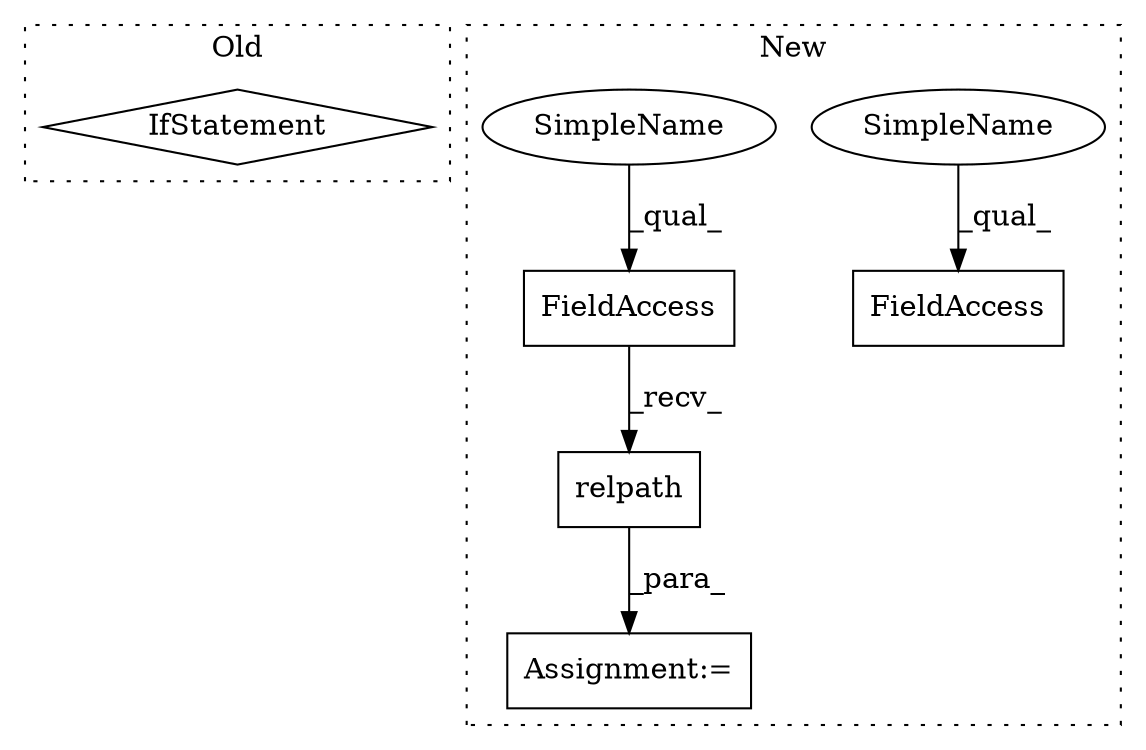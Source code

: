 digraph G {
subgraph cluster0 {
1 [label="IfStatement" a="25" s="8761,8785" l="4,2" shape="diamond"];
label = "Old";
style="dotted";
}
subgraph cluster1 {
2 [label="relpath" a="32" s="9456,9504" l="8,1" shape="box"];
3 [label="FieldAccess" a="22" s="9448" l="7" shape="box"];
4 [label="Assignment:=" a="7" s="9447" l="1" shape="box"];
5 [label="FieldAccess" a="22" s="9838" l="7" shape="box"];
6 [label="SimpleName" a="42" s="9838" l="2" shape="ellipse"];
7 [label="SimpleName" a="42" s="9448" l="2" shape="ellipse"];
label = "New";
style="dotted";
}
2 -> 4 [label="_para_"];
3 -> 2 [label="_recv_"];
6 -> 5 [label="_qual_"];
7 -> 3 [label="_qual_"];
}